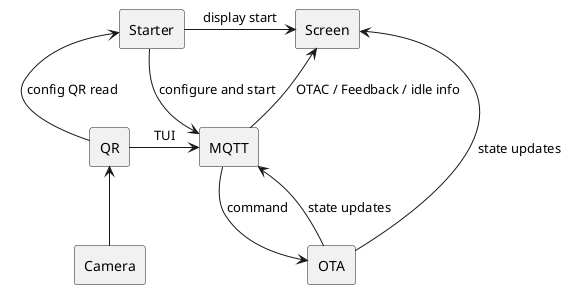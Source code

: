 @startuml

skinparam componentStyle rectangle

[Camera] -up-> [QR]
[QR] -up-> [Starter] : config QR read
[Starter] -> [Screen] : display start


[QR] -> [MQTT] : TUI
[MQTT] -up-> [Screen] : OTAC / Feedback / idle info
[MQTT] --> [OTA] : command
[OTA] --> [MQTT] : state updates
[OTA] --> [Screen] : state updates

[Starter] --> [MQTT] : configure and start

@enduml